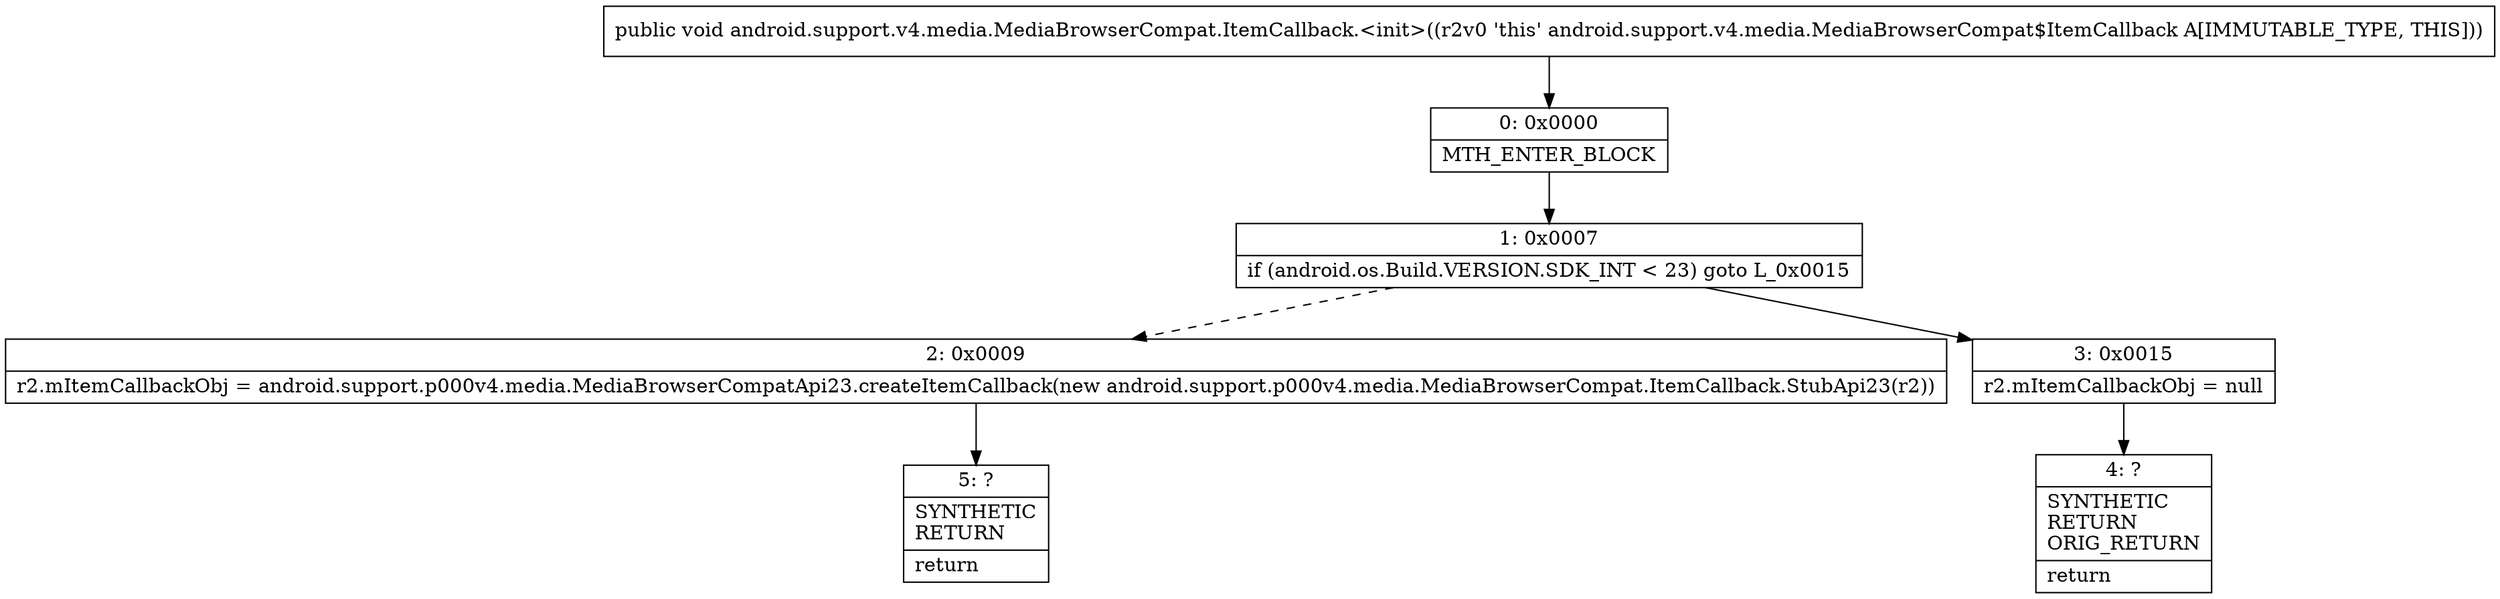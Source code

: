digraph "CFG forandroid.support.v4.media.MediaBrowserCompat.ItemCallback.\<init\>()V" {
Node_0 [shape=record,label="{0\:\ 0x0000|MTH_ENTER_BLOCK\l}"];
Node_1 [shape=record,label="{1\:\ 0x0007|if (android.os.Build.VERSION.SDK_INT \< 23) goto L_0x0015\l}"];
Node_2 [shape=record,label="{2\:\ 0x0009|r2.mItemCallbackObj = android.support.p000v4.media.MediaBrowserCompatApi23.createItemCallback(new android.support.p000v4.media.MediaBrowserCompat.ItemCallback.StubApi23(r2))\l}"];
Node_3 [shape=record,label="{3\:\ 0x0015|r2.mItemCallbackObj = null\l}"];
Node_4 [shape=record,label="{4\:\ ?|SYNTHETIC\lRETURN\lORIG_RETURN\l|return\l}"];
Node_5 [shape=record,label="{5\:\ ?|SYNTHETIC\lRETURN\l|return\l}"];
MethodNode[shape=record,label="{public void android.support.v4.media.MediaBrowserCompat.ItemCallback.\<init\>((r2v0 'this' android.support.v4.media.MediaBrowserCompat$ItemCallback A[IMMUTABLE_TYPE, THIS])) }"];
MethodNode -> Node_0;
Node_0 -> Node_1;
Node_1 -> Node_2[style=dashed];
Node_1 -> Node_3;
Node_2 -> Node_5;
Node_3 -> Node_4;
}

